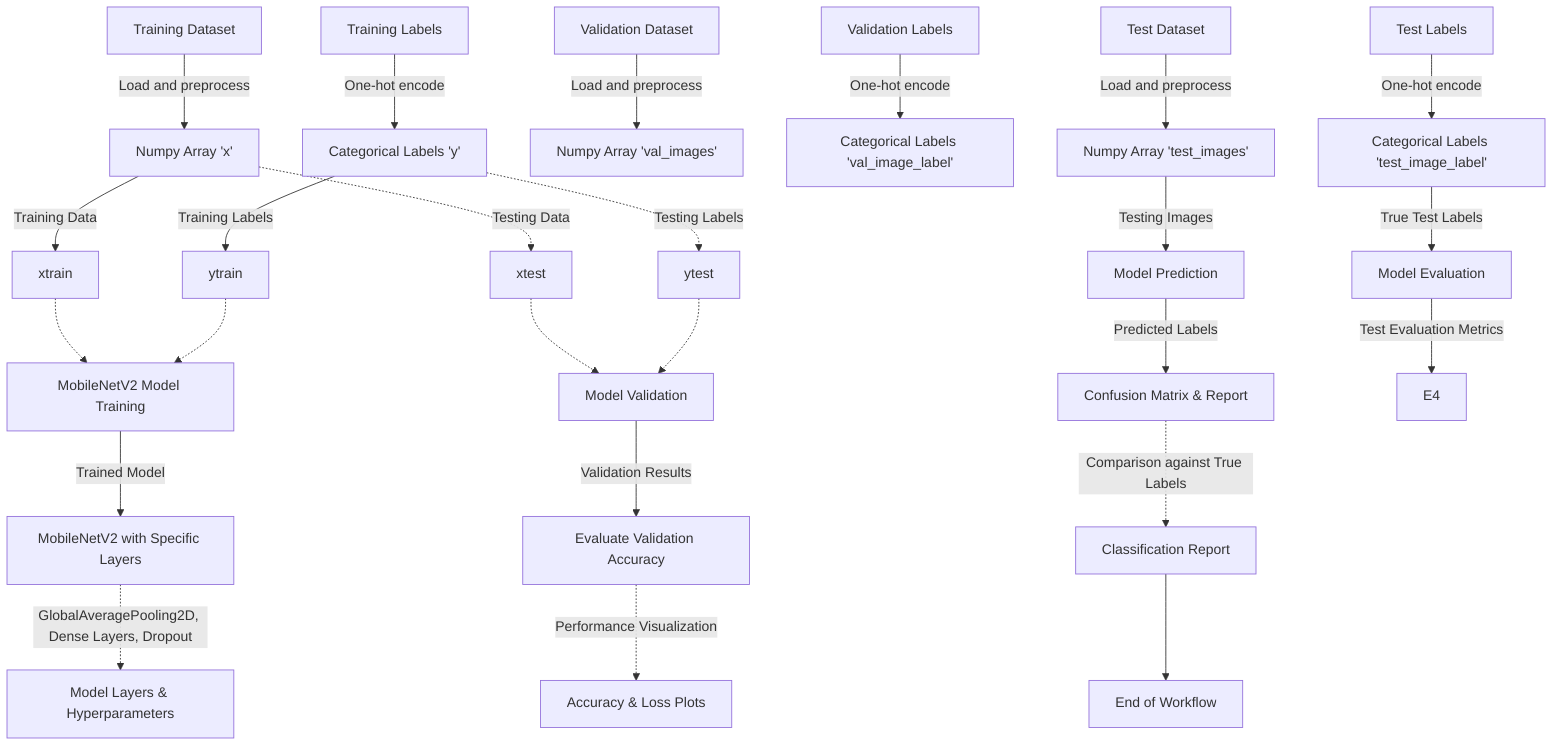 %% This Mermaid.js diagram visualizes the data flow, transformations, and modeling in the provided notebook.

flowchart TD
    %% Data sources are where the data originates before being processed
    A1["Training Dataset"] -->|"Load and preprocess"| B1[Numpy Array 'x']
    A2["Training Labels"] -->|"One-hot encode"| B2[Categorical Labels 'y']
    A3["Validation Dataset"] -->|"Load and preprocess"| B3[Numpy Array 'val_images']
    A4["Validation Labels"] -->|"One-hot encode"| B4[Categorical Labels 'val_image_label']
    A5["Test Dataset"] -->|"Load and preprocess"| B5[Numpy Array 'test_images']
    A6["Test Labels"] -->|"One-hot encode"| B6[Categorical Labels 'test_image_label']

    %% This section describes data preparation and splitting procedure
    B1 -->|"Training Data"| C1[xtrain]
    B2 -->|"Training Labels"| C2[ytrain]
    B1 -.->|"Testing Data"| C3[xtest]
    B2 -.->|"Testing Labels"| C4[ytest]
    C1 -.-> D1["MobileNetV2 Model Training"]
    C2 -.-> D1
    C3 -.-> D2["Model Validation"]
    C4 -.-> D2
    B5 -->|"Testing Images"| D3["Model Prediction"]
    B6 -->|"True Test Labels"| D4["Model Evaluation"]

    %% Model Training Details 
    D1 -->|"Trained Model"| E1["MobileNetV2 with Specific Layers"]
    D2 -->|"Validation Results"| E2["Evaluate Validation Accuracy"]
    D3 -->|"Predicted Labels"| E3["Confusion Matrix & Report"]
    D4 -->|"Test Evaluation Metrics"| E4

    %% Model description and additional behaviors
    E1 -.->|"GlobalAveragePooling2D, Dense Layers, Dropout"| F1["Model Layers & Hyperparameters"]
    E2 -.->|"Performance Visualization"| F2["Accuracy & Loss Plots"]
    E3 -.->|"Comparison against True Labels"| F3["Classification Report"]
    F3 --> G["End of Workflow"]